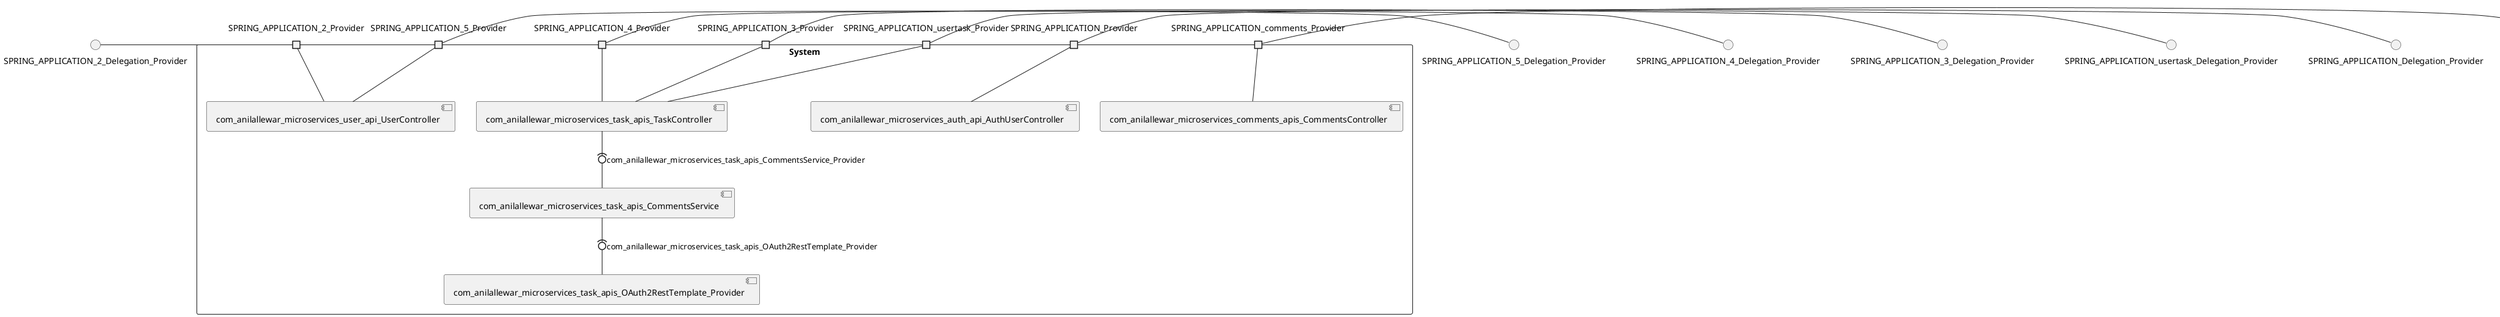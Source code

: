 @startuml
skinparam fixCircleLabelOverlapping true
skinparam componentStyle uml2
() SPRING_APPLICATION_2_Delegation_Provider
() SPRING_APPLICATION_3_Delegation_Provider
() SPRING_APPLICATION_4_Delegation_Provider
() SPRING_APPLICATION_5_Delegation_Provider
() SPRING_APPLICATION_Delegation_Provider
() SPRING_APPLICATION_comments_Delegation_Provider
() SPRING_APPLICATION_usertask_Delegation_Provider
rectangle System {
[com_anilallewar_microservices_auth_api_AuthUserController] [[anilallewar-microservices-basics-spring-boot.repository#_d30p2JmLEe-rAKsnUbuFtA]]
[com_anilallewar_microservices_comments_apis_CommentsController] [[anilallewar-microservices-basics-spring-boot.repository#_d30p2JmLEe-rAKsnUbuFtA]]
[com_anilallewar_microservices_task_apis_CommentsService] [[anilallewar-microservices-basics-spring-boot.repository#_d30p2JmLEe-rAKsnUbuFtA]]
[com_anilallewar_microservices_task_apis_OAuth2RestTemplate_Provider] [[anilallewar-microservices-basics-spring-boot.repository#_d30p2JmLEe-rAKsnUbuFtA]]
[com_anilallewar_microservices_task_apis_TaskController] [[anilallewar-microservices-basics-spring-boot.repository#_d30p2JmLEe-rAKsnUbuFtA]]
[com_anilallewar_microservices_user_api_UserController] [[anilallewar-microservices-basics-spring-boot.repository#_d30p2JmLEe-rAKsnUbuFtA]]
port SPRING_APPLICATION_2_Provider
SPRING_APPLICATION_2_Delegation_Provider - SPRING_APPLICATION_2_Provider
SPRING_APPLICATION_2_Provider - [com_anilallewar_microservices_user_api_UserController]
port SPRING_APPLICATION_3_Provider
SPRING_APPLICATION_3_Delegation_Provider - SPRING_APPLICATION_3_Provider
SPRING_APPLICATION_3_Provider - [com_anilallewar_microservices_task_apis_TaskController]
port SPRING_APPLICATION_4_Provider
SPRING_APPLICATION_4_Delegation_Provider - SPRING_APPLICATION_4_Provider
SPRING_APPLICATION_4_Provider - [com_anilallewar_microservices_task_apis_TaskController]
port SPRING_APPLICATION_5_Provider
SPRING_APPLICATION_5_Delegation_Provider - SPRING_APPLICATION_5_Provider
SPRING_APPLICATION_5_Provider - [com_anilallewar_microservices_user_api_UserController]
port SPRING_APPLICATION_Provider
SPRING_APPLICATION_Delegation_Provider - SPRING_APPLICATION_Provider
SPRING_APPLICATION_Provider - [com_anilallewar_microservices_auth_api_AuthUserController]
port SPRING_APPLICATION_comments_Provider
SPRING_APPLICATION_comments_Delegation_Provider - SPRING_APPLICATION_comments_Provider
SPRING_APPLICATION_comments_Provider - [com_anilallewar_microservices_comments_apis_CommentsController]
port SPRING_APPLICATION_usertask_Provider
SPRING_APPLICATION_usertask_Delegation_Provider - SPRING_APPLICATION_usertask_Provider
SPRING_APPLICATION_usertask_Provider - [com_anilallewar_microservices_task_apis_TaskController]
[com_anilallewar_microservices_task_apis_TaskController] -(0- [com_anilallewar_microservices_task_apis_CommentsService] : com_anilallewar_microservices_task_apis_CommentsService_Provider
[com_anilallewar_microservices_task_apis_CommentsService] -(0- [com_anilallewar_microservices_task_apis_OAuth2RestTemplate_Provider] : com_anilallewar_microservices_task_apis_OAuth2RestTemplate_Provider
}

@enduml
